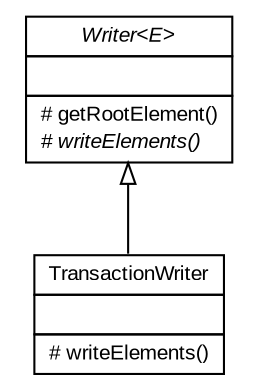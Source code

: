 #!/usr/local/bin/dot
#
# Class diagram 
# Generated by UMLGraph version R5_7_2-32-g40b5a6 (http://www.spinellis.gr/umlgraph/)
#

digraph G {
	edge [fontname="arial",fontsize=10,labelfontname="arial",labelfontsize=10];
	node [fontname="arial",fontsize=10,shape=plaintext];
	nodesep=0.25;
	ranksep=0.5;
	// store.business.util.writer.Writer<E>
	c0 [label=<<table title="store.business.util.writer.Writer" border="0" cellborder="1" cellspacing="0" cellpadding="2" port="p">
		<tr><td><table border="0" cellspacing="0" cellpadding="1">
<tr><td align="center" balign="center"><font face="arial italic"> Writer&lt;E&gt; </font></td></tr>
		</table></td></tr>
		<tr><td><table border="0" cellspacing="0" cellpadding="1">
<tr><td align="left" balign="left">  </td></tr>
		</table></td></tr>
		<tr><td><table border="0" cellspacing="0" cellpadding="1">
<tr><td align="left" balign="left"> # getRootElement() </td></tr>
<tr><td align="left" balign="left"><font face="arial italic" point-size="10.0"> # writeElements() </font></td></tr>
		</table></td></tr>
		</table>>, URL="null", fontname="arial", fontcolor="black", fontsize=10.0];
	// store.business.util.writer.TransactionWriter
	c1 [label=<<table title="store.business.util.writer.TransactionWriter" border="0" cellborder="1" cellspacing="0" cellpadding="2" port="p">
		<tr><td><table border="0" cellspacing="0" cellpadding="1">
<tr><td align="center" balign="center"> TransactionWriter </td></tr>
		</table></td></tr>
		<tr><td><table border="0" cellspacing="0" cellpadding="1">
<tr><td align="left" balign="left">  </td></tr>
		</table></td></tr>
		<tr><td><table border="0" cellspacing="0" cellpadding="1">
<tr><td align="left" balign="left"> # writeElements() </td></tr>
		</table></td></tr>
		</table>>, URL="null", fontname="arial", fontcolor="black", fontsize=10.0];
	//store.business.util.writer.TransactionWriter extends store.business.util.writer.Writer<Transaction>
	c0:p -> c1:p [dir=back,arrowtail=empty];
}

